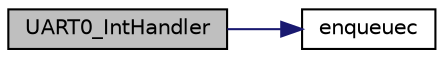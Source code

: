 digraph "UART0_IntHandler"
{
 // LATEX_PDF_SIZE
  edge [fontname="Helvetica",fontsize="10",labelfontname="Helvetica",labelfontsize="10"];
  node [fontname="Helvetica",fontsize="10",shape=record];
  rankdir="LR";
  Node1 [label="UART0_IntHandler",height=0.2,width=0.4,color="black", fillcolor="grey75", style="filled", fontcolor="black",tooltip="Interrupt Handler for UART0."];
  Node1 -> Node2 [color="midnightblue",fontsize="10",style="solid",fontname="Helvetica"];
  Node2 [label="enqueuec",height=0.2,width=0.4,color="black", fillcolor="white", style="filled",URL="$cirbuffer_8c.html#af382c1e66957b4474e1a3ed0ed882ee8",tooltip="Queues a char/byte into a circular buffer."];
}
